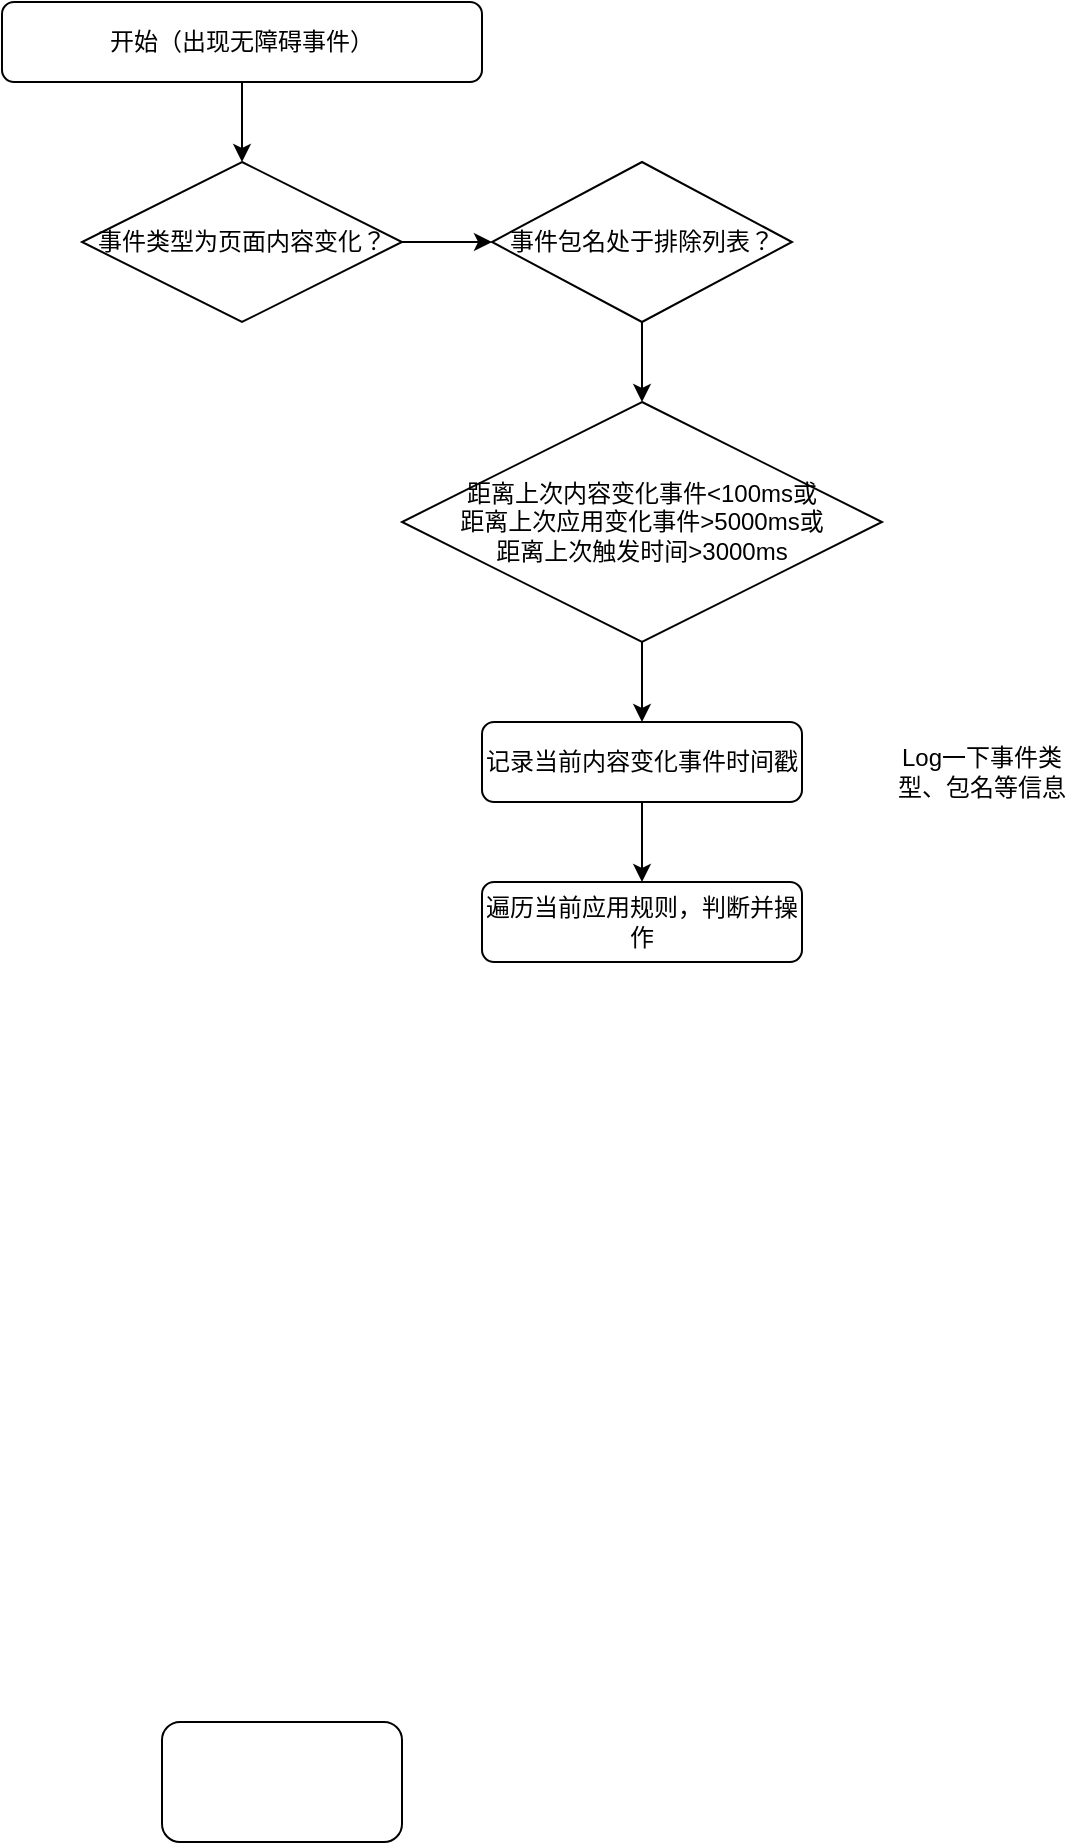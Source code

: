 <mxfile version="24.6.4" type="github">
  <diagram name="第 1 页" id="mRch_bNotFD4gkWUAfrk">
    <mxGraphModel dx="973" dy="569" grid="1" gridSize="10" guides="1" tooltips="1" connect="1" arrows="1" fold="1" page="1" pageScale="1" pageWidth="827" pageHeight="1169" math="0" shadow="0">
      <root>
        <mxCell id="0" />
        <mxCell id="1" parent="0" />
        <mxCell id="Q1tYPHruLktqTawpmkdJ-11" style="edgeStyle=orthogonalEdgeStyle;rounded=0;orthogonalLoop=1;jettySize=auto;html=1;exitX=0.5;exitY=1;exitDx=0;exitDy=0;entryX=0.5;entryY=0;entryDx=0;entryDy=0;" edge="1" parent="1" source="Q1tYPHruLktqTawpmkdJ-1" target="Q1tYPHruLktqTawpmkdJ-4">
          <mxGeometry relative="1" as="geometry" />
        </mxCell>
        <mxCell id="Q1tYPHruLktqTawpmkdJ-1" value="开始（出现无障碍事件）" style="rounded=1;whiteSpace=wrap;html=1;" vertex="1" parent="1">
          <mxGeometry x="280" y="120" width="240" height="40" as="geometry" />
        </mxCell>
        <mxCell id="Q1tYPHruLktqTawpmkdJ-13" style="edgeStyle=orthogonalEdgeStyle;rounded=0;orthogonalLoop=1;jettySize=auto;html=1;exitX=1;exitY=0.5;exitDx=0;exitDy=0;entryX=0;entryY=0.5;entryDx=0;entryDy=0;" edge="1" parent="1" source="Q1tYPHruLktqTawpmkdJ-4" target="Q1tYPHruLktqTawpmkdJ-9">
          <mxGeometry relative="1" as="geometry" />
        </mxCell>
        <mxCell id="Q1tYPHruLktqTawpmkdJ-4" value="事件类型为页面内容变化？" style="rhombus;whiteSpace=wrap;html=1;" vertex="1" parent="1">
          <mxGeometry x="320" y="200" width="160" height="80" as="geometry" />
        </mxCell>
        <mxCell id="Q1tYPHruLktqTawpmkdJ-5" value="" style="rounded=1;whiteSpace=wrap;html=1;" vertex="1" parent="1">
          <mxGeometry x="360" y="980" width="120" height="60" as="geometry" />
        </mxCell>
        <mxCell id="Q1tYPHruLktqTawpmkdJ-15" style="edgeStyle=orthogonalEdgeStyle;rounded=0;orthogonalLoop=1;jettySize=auto;html=1;exitX=0.5;exitY=1;exitDx=0;exitDy=0;entryX=0.5;entryY=0;entryDx=0;entryDy=0;" edge="1" parent="1" source="Q1tYPHruLktqTawpmkdJ-9" target="Q1tYPHruLktqTawpmkdJ-14">
          <mxGeometry relative="1" as="geometry" />
        </mxCell>
        <mxCell id="Q1tYPHruLktqTawpmkdJ-9" value="事件包名处于排除列表？" style="rhombus;whiteSpace=wrap;html=1;" vertex="1" parent="1">
          <mxGeometry x="525" y="200" width="150" height="80" as="geometry" />
        </mxCell>
        <mxCell id="Q1tYPHruLktqTawpmkdJ-17" style="edgeStyle=orthogonalEdgeStyle;rounded=0;orthogonalLoop=1;jettySize=auto;html=1;exitX=0.5;exitY=1;exitDx=0;exitDy=0;entryX=0.5;entryY=0;entryDx=0;entryDy=0;" edge="1" parent="1" source="Q1tYPHruLktqTawpmkdJ-14" target="Q1tYPHruLktqTawpmkdJ-16">
          <mxGeometry relative="1" as="geometry" />
        </mxCell>
        <mxCell id="Q1tYPHruLktqTawpmkdJ-14" value="距离上次内容变化事件&amp;lt;100ms或&lt;div&gt;距离上次应用变化事件&amp;gt;5000ms或&lt;/div&gt;&lt;div&gt;距离上次触发时间&amp;gt;3000ms&lt;/div&gt;" style="rhombus;whiteSpace=wrap;html=1;" vertex="1" parent="1">
          <mxGeometry x="480" y="320" width="240" height="120" as="geometry" />
        </mxCell>
        <mxCell id="Q1tYPHruLktqTawpmkdJ-21" value="" style="edgeStyle=orthogonalEdgeStyle;rounded=0;orthogonalLoop=1;jettySize=auto;html=1;" edge="1" parent="1" source="Q1tYPHruLktqTawpmkdJ-16" target="Q1tYPHruLktqTawpmkdJ-20">
          <mxGeometry relative="1" as="geometry" />
        </mxCell>
        <mxCell id="Q1tYPHruLktqTawpmkdJ-16" value="记录当前内容变化事件时间戳" style="rounded=1;whiteSpace=wrap;html=1;" vertex="1" parent="1">
          <mxGeometry x="520" y="480" width="160" height="40" as="geometry" />
        </mxCell>
        <mxCell id="Q1tYPHruLktqTawpmkdJ-18" value="Log一下事件类型、包名等信息" style="text;html=1;align=center;verticalAlign=middle;whiteSpace=wrap;rounded=0;" vertex="1" parent="1">
          <mxGeometry x="720" y="490" width="100" height="30" as="geometry" />
        </mxCell>
        <mxCell id="Q1tYPHruLktqTawpmkdJ-20" value="遍历当前应用规则，判断并操作" style="rounded=1;whiteSpace=wrap;html=1;" vertex="1" parent="1">
          <mxGeometry x="520" y="560" width="160" height="40" as="geometry" />
        </mxCell>
      </root>
    </mxGraphModel>
  </diagram>
</mxfile>
